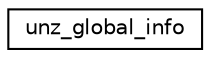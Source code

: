 digraph "Graphical Class Hierarchy"
{
  edge [fontname="Helvetica",fontsize="10",labelfontname="Helvetica",labelfontsize="10"];
  node [fontname="Helvetica",fontsize="10",shape=record];
  rankdir="LR";
  Node1 [label="unz_global_info",height=0.2,width=0.4,color="black", fillcolor="white", style="filled",URL="$unzip_8h.html#structunz__global__info"];
}
